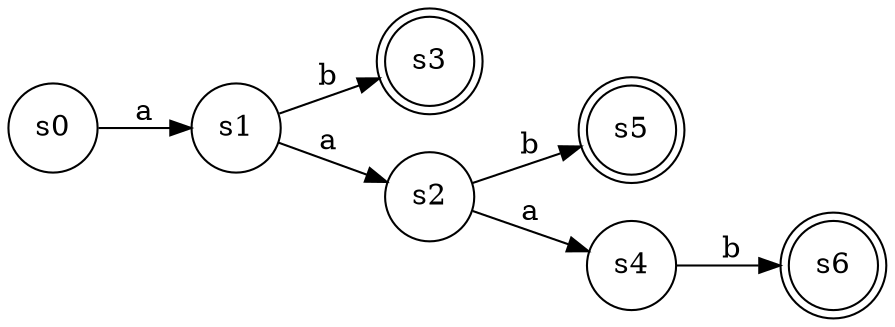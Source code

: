 digraph finite_state_machine {
	rankdir=LR;
	size="18,8"
	node [shape = doublecircle]; s3 s5 s6;
	node [shape = circle];
	s0 -> s1 [ label = "a" ];
	s1 -> s2 [ label = "a" ];
	s1 -> s3 [ label = "b" ];
	s2 -> s4 [ label = "a" ];
	s2 -> s5 [ label = "b" ];
	s4 -> s6 [ label = "b" ];
}
